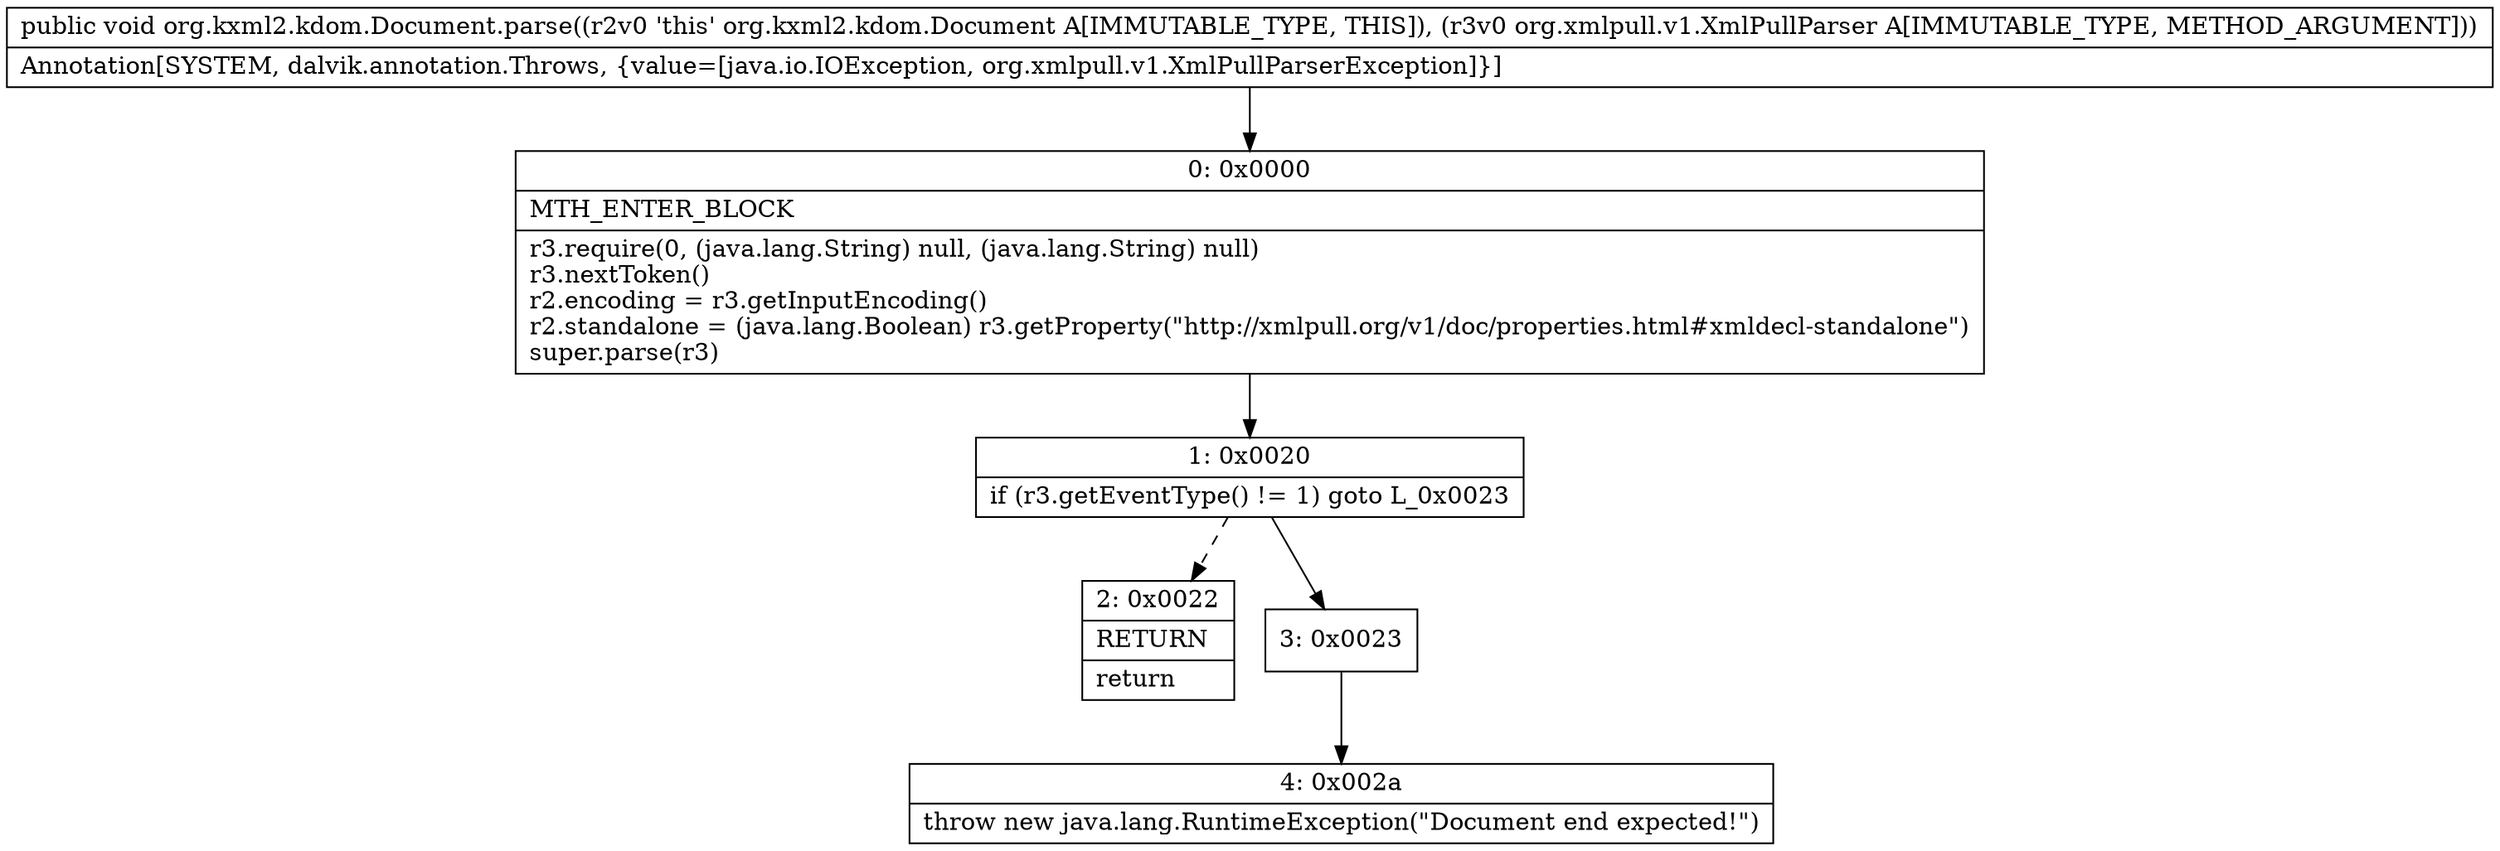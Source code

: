 digraph "CFG fororg.kxml2.kdom.Document.parse(Lorg\/xmlpull\/v1\/XmlPullParser;)V" {
Node_0 [shape=record,label="{0\:\ 0x0000|MTH_ENTER_BLOCK\l|r3.require(0, (java.lang.String) null, (java.lang.String) null)\lr3.nextToken()\lr2.encoding = r3.getInputEncoding()\lr2.standalone = (java.lang.Boolean) r3.getProperty(\"http:\/\/xmlpull.org\/v1\/doc\/properties.html#xmldecl\-standalone\")\lsuper.parse(r3)\l}"];
Node_1 [shape=record,label="{1\:\ 0x0020|if (r3.getEventType() != 1) goto L_0x0023\l}"];
Node_2 [shape=record,label="{2\:\ 0x0022|RETURN\l|return\l}"];
Node_3 [shape=record,label="{3\:\ 0x0023}"];
Node_4 [shape=record,label="{4\:\ 0x002a|throw new java.lang.RuntimeException(\"Document end expected!\")\l}"];
MethodNode[shape=record,label="{public void org.kxml2.kdom.Document.parse((r2v0 'this' org.kxml2.kdom.Document A[IMMUTABLE_TYPE, THIS]), (r3v0 org.xmlpull.v1.XmlPullParser A[IMMUTABLE_TYPE, METHOD_ARGUMENT]))  | Annotation[SYSTEM, dalvik.annotation.Throws, \{value=[java.io.IOException, org.xmlpull.v1.XmlPullParserException]\}]\l}"];
MethodNode -> Node_0;
Node_0 -> Node_1;
Node_1 -> Node_2[style=dashed];
Node_1 -> Node_3;
Node_3 -> Node_4;
}

